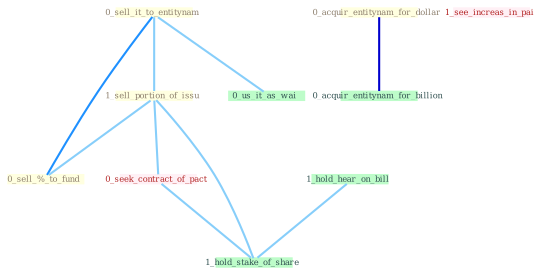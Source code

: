 Graph G{ 
    node
    [shape=polygon,style=filled,width=.5,height=.06,color="#BDFCC9",fixedsize=true,fontsize=4,
    fontcolor="#2f4f4f"];
    {node
    [color="#ffffe0", fontcolor="#8b7d6b"] "0_sell_it_to_entitynam " "1_sell_portion_of_issu " "0_acquir_entitynam_for_dollar " "0_sell_%_to_fund "}
{node [color="#fff0f5", fontcolor="#b22222"] "0_seek_contract_of_pact " "1_see_increas_in_pai "}
edge [color="#B0E2FF"];

	"0_sell_it_to_entitynam " -- "1_sell_portion_of_issu " [w="1", color="#87cefa" ];
	"0_sell_it_to_entitynam " -- "0_sell_%_to_fund " [w="2", color="#1e90ff" , len=0.8];
	"0_sell_it_to_entitynam " -- "0_us_it_as_wai " [w="1", color="#87cefa" ];
	"1_sell_portion_of_issu " -- "0_sell_%_to_fund " [w="1", color="#87cefa" ];
	"1_sell_portion_of_issu " -- "0_seek_contract_of_pact " [w="1", color="#87cefa" ];
	"1_sell_portion_of_issu " -- "1_hold_stake_of_share " [w="1", color="#87cefa" ];
	"0_acquir_entitynam_for_dollar " -- "0_acquir_entitynam_for_billion " [w="3", color="#0000cd" , len=0.6];
	"0_seek_contract_of_pact " -- "1_hold_stake_of_share " [w="1", color="#87cefa" ];
	"1_hold_hear_on_bill " -- "1_hold_stake_of_share " [w="1", color="#87cefa" ];
}